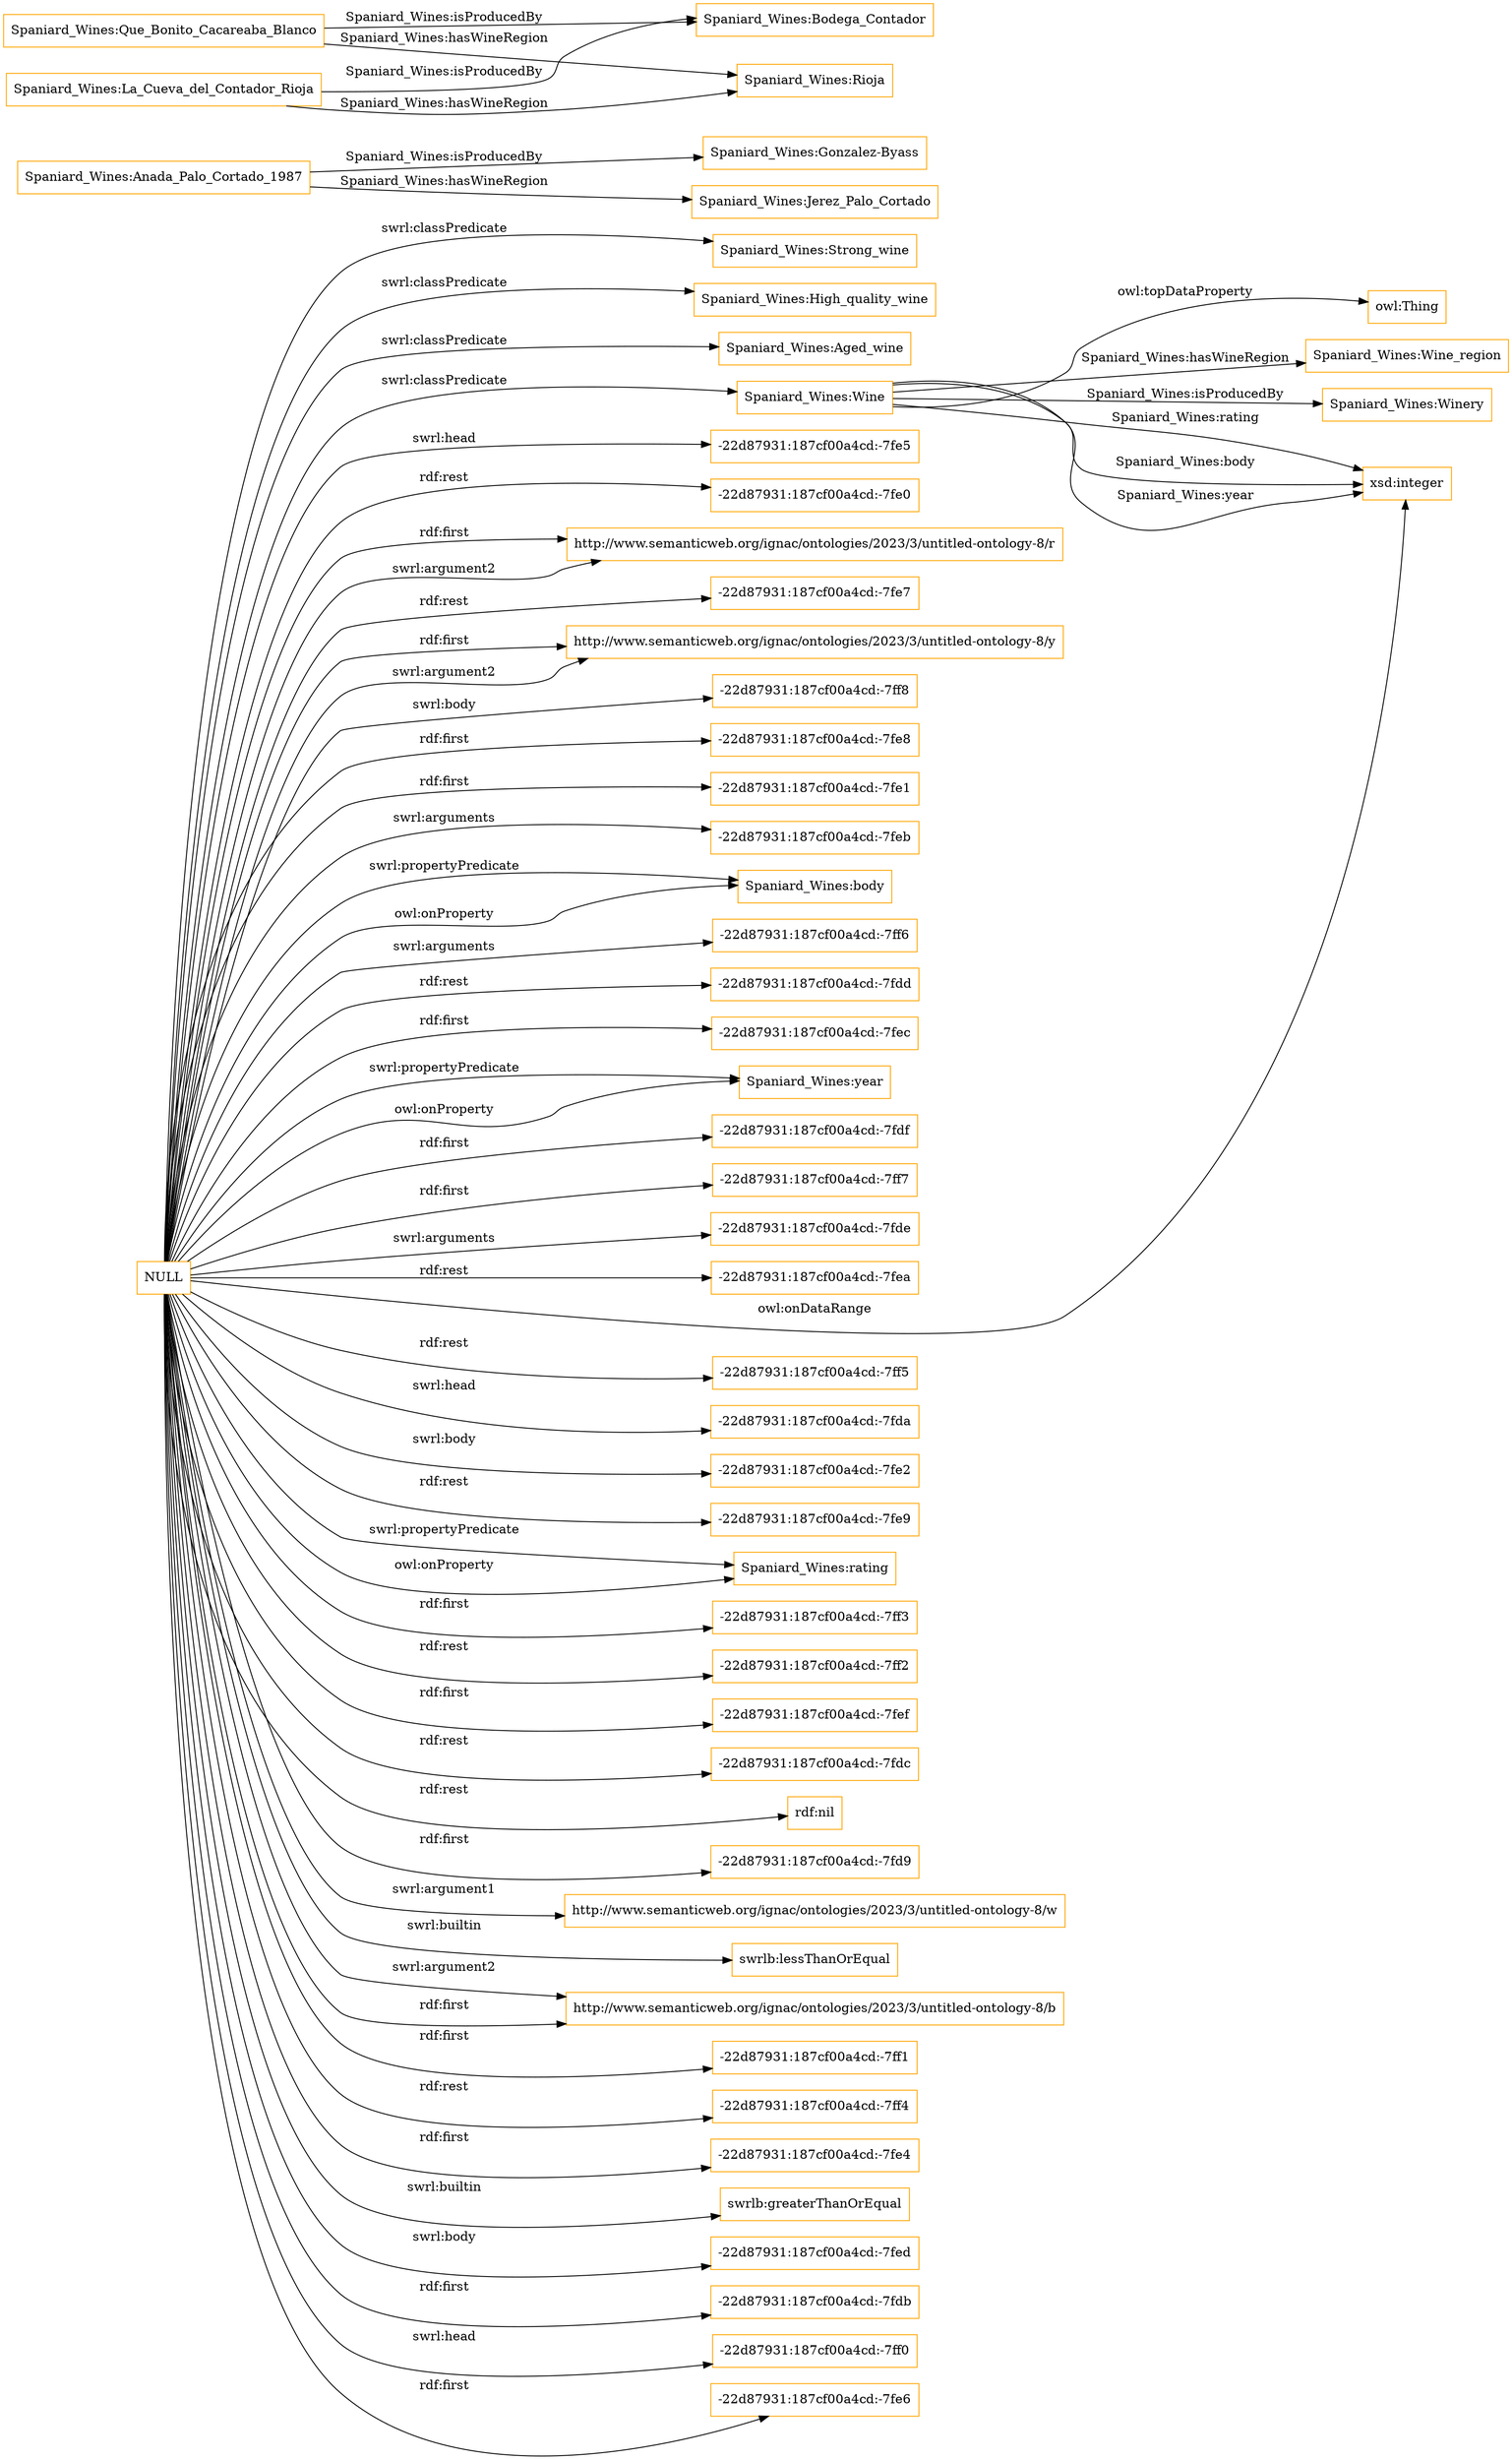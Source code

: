 digraph ar2dtool_diagram { 
rankdir=LR;
size="1501"
node [shape = rectangle, color="orange"]; "Spaniard_Wines:Strong_wine" "Spaniard_Wines:Wine_region" "Spaniard_Wines:High_quality_wine" "Spaniard_Wines:Aged_wine" "Spaniard_Wines:Winery" "Spaniard_Wines:Wine" ; /*classes style*/
	"Spaniard_Wines:Anada_Palo_Cortado_1987" -> "Spaniard_Wines:Gonzalez-Byass" [ label = "Spaniard_Wines:isProducedBy" ];
	"Spaniard_Wines:Anada_Palo_Cortado_1987" -> "Spaniard_Wines:Jerez_Palo_Cortado" [ label = "Spaniard_Wines:hasWineRegion" ];
	"Spaniard_Wines:Que_Bonito_Cacareaba_Blanco" -> "Spaniard_Wines:Bodega_Contador" [ label = "Spaniard_Wines:isProducedBy" ];
	"Spaniard_Wines:Que_Bonito_Cacareaba_Blanco" -> "Spaniard_Wines:Rioja" [ label = "Spaniard_Wines:hasWineRegion" ];
	"NULL" -> "-22d87931:187cf00a4cd:-7fe5" [ label = "swrl:head" ];
	"NULL" -> "-22d87931:187cf00a4cd:-7fe0" [ label = "rdf:rest" ];
	"NULL" -> "http://www.semanticweb.org/ignac/ontologies/2023/3/untitled-ontology-8/r" [ label = "rdf:first" ];
	"NULL" -> "-22d87931:187cf00a4cd:-7fe7" [ label = "rdf:rest" ];
	"NULL" -> "http://www.semanticweb.org/ignac/ontologies/2023/3/untitled-ontology-8/y" [ label = "rdf:first" ];
	"NULL" -> "-22d87931:187cf00a4cd:-7ff8" [ label = "swrl:body" ];
	"NULL" -> "-22d87931:187cf00a4cd:-7fe8" [ label = "rdf:first" ];
	"NULL" -> "-22d87931:187cf00a4cd:-7fe1" [ label = "rdf:first" ];
	"NULL" -> "-22d87931:187cf00a4cd:-7feb" [ label = "swrl:arguments" ];
	"NULL" -> "Spaniard_Wines:body" [ label = "swrl:propertyPredicate" ];
	"NULL" -> "-22d87931:187cf00a4cd:-7ff6" [ label = "swrl:arguments" ];
	"NULL" -> "-22d87931:187cf00a4cd:-7fdd" [ label = "rdf:rest" ];
	"NULL" -> "-22d87931:187cf00a4cd:-7fec" [ label = "rdf:first" ];
	"NULL" -> "Spaniard_Wines:year" [ label = "swrl:propertyPredicate" ];
	"NULL" -> "-22d87931:187cf00a4cd:-7fdf" [ label = "rdf:first" ];
	"NULL" -> "-22d87931:187cf00a4cd:-7ff7" [ label = "rdf:first" ];
	"NULL" -> "-22d87931:187cf00a4cd:-7fde" [ label = "swrl:arguments" ];
	"NULL" -> "-22d87931:187cf00a4cd:-7fea" [ label = "rdf:rest" ];
	"NULL" -> "Spaniard_Wines:High_quality_wine" [ label = "swrl:classPredicate" ];
	"NULL" -> "xsd:integer" [ label = "owl:onDataRange" ];
	"NULL" -> "Spaniard_Wines:Aged_wine" [ label = "swrl:classPredicate" ];
	"NULL" -> "-22d87931:187cf00a4cd:-7ff5" [ label = "rdf:rest" ];
	"NULL" -> "-22d87931:187cf00a4cd:-7fda" [ label = "swrl:head" ];
	"NULL" -> "-22d87931:187cf00a4cd:-7fe2" [ label = "swrl:body" ];
	"NULL" -> "-22d87931:187cf00a4cd:-7fe9" [ label = "rdf:rest" ];
	"NULL" -> "Spaniard_Wines:rating" [ label = "swrl:propertyPredicate" ];
	"NULL" -> "-22d87931:187cf00a4cd:-7ff3" [ label = "rdf:first" ];
	"NULL" -> "-22d87931:187cf00a4cd:-7ff2" [ label = "rdf:rest" ];
	"NULL" -> "-22d87931:187cf00a4cd:-7fef" [ label = "rdf:first" ];
	"NULL" -> "http://www.semanticweb.org/ignac/ontologies/2023/3/untitled-ontology-8/r" [ label = "swrl:argument2" ];
	"NULL" -> "Spaniard_Wines:Strong_wine" [ label = "swrl:classPredicate" ];
	"NULL" -> "-22d87931:187cf00a4cd:-7fdc" [ label = "rdf:rest" ];
	"NULL" -> "rdf:nil" [ label = "rdf:rest" ];
	"NULL" -> "-22d87931:187cf00a4cd:-7fd9" [ label = "rdf:first" ];
	"NULL" -> "http://www.semanticweb.org/ignac/ontologies/2023/3/untitled-ontology-8/w" [ label = "swrl:argument1" ];
	"NULL" -> "Spaniard_Wines:body" [ label = "owl:onProperty" ];
	"NULL" -> "swrlb:lessThanOrEqual" [ label = "swrl:builtin" ];
	"NULL" -> "http://www.semanticweb.org/ignac/ontologies/2023/3/untitled-ontology-8/b" [ label = "swrl:argument2" ];
	"NULL" -> "-22d87931:187cf00a4cd:-7ff1" [ label = "rdf:first" ];
	"NULL" -> "-22d87931:187cf00a4cd:-7ff4" [ label = "rdf:rest" ];
	"NULL" -> "http://www.semanticweb.org/ignac/ontologies/2023/3/untitled-ontology-8/y" [ label = "swrl:argument2" ];
	"NULL" -> "-22d87931:187cf00a4cd:-7fe4" [ label = "rdf:first" ];
	"NULL" -> "swrlb:greaterThanOrEqual" [ label = "swrl:builtin" ];
	"NULL" -> "-22d87931:187cf00a4cd:-7fed" [ label = "swrl:body" ];
	"NULL" -> "-22d87931:187cf00a4cd:-7fdb" [ label = "rdf:first" ];
	"NULL" -> "-22d87931:187cf00a4cd:-7ff0" [ label = "swrl:head" ];
	"NULL" -> "http://www.semanticweb.org/ignac/ontologies/2023/3/untitled-ontology-8/b" [ label = "rdf:first" ];
	"NULL" -> "Spaniard_Wines:year" [ label = "owl:onProperty" ];
	"NULL" -> "Spaniard_Wines:Wine" [ label = "swrl:classPredicate" ];
	"NULL" -> "-22d87931:187cf00a4cd:-7fe6" [ label = "rdf:first" ];
	"NULL" -> "Spaniard_Wines:rating" [ label = "owl:onProperty" ];
	"Spaniard_Wines:La_Cueva_del_Contador_Rioja" -> "Spaniard_Wines:Bodega_Contador" [ label = "Spaniard_Wines:isProducedBy" ];
	"Spaniard_Wines:La_Cueva_del_Contador_Rioja" -> "Spaniard_Wines:Rioja" [ label = "Spaniard_Wines:hasWineRegion" ];
	"Spaniard_Wines:Wine" -> "xsd:integer" [ label = "Spaniard_Wines:rating" ];
	"Spaniard_Wines:Wine" -> "Spaniard_Wines:Wine_region" [ label = "Spaniard_Wines:hasWineRegion" ];
	"Spaniard_Wines:Wine" -> "xsd:integer" [ label = "Spaniard_Wines:body" ];
	"Spaniard_Wines:Wine" -> "Spaniard_Wines:Winery" [ label = "Spaniard_Wines:isProducedBy" ];
	"Spaniard_Wines:Wine" -> "xsd:integer" [ label = "Spaniard_Wines:year" ];
	"Spaniard_Wines:Wine" -> "owl:Thing" [ label = "owl:topDataProperty" ];

}
